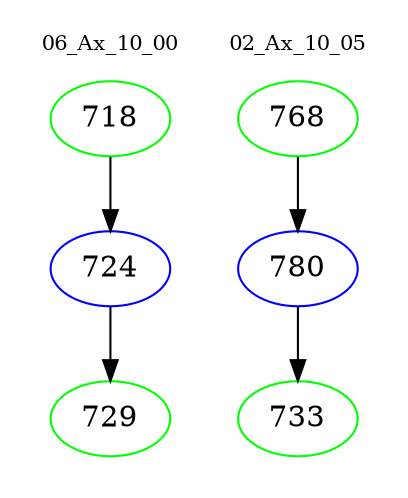 digraph{
subgraph cluster_0 {
color = white
label = "06_Ax_10_00";
fontsize=10;
T0_718 [label="718", color="green"]
T0_718 -> T0_724 [color="black"]
T0_724 [label="724", color="blue"]
T0_724 -> T0_729 [color="black"]
T0_729 [label="729", color="green"]
}
subgraph cluster_1 {
color = white
label = "02_Ax_10_05";
fontsize=10;
T1_768 [label="768", color="green"]
T1_768 -> T1_780 [color="black"]
T1_780 [label="780", color="blue"]
T1_780 -> T1_733 [color="black"]
T1_733 [label="733", color="green"]
}
}
